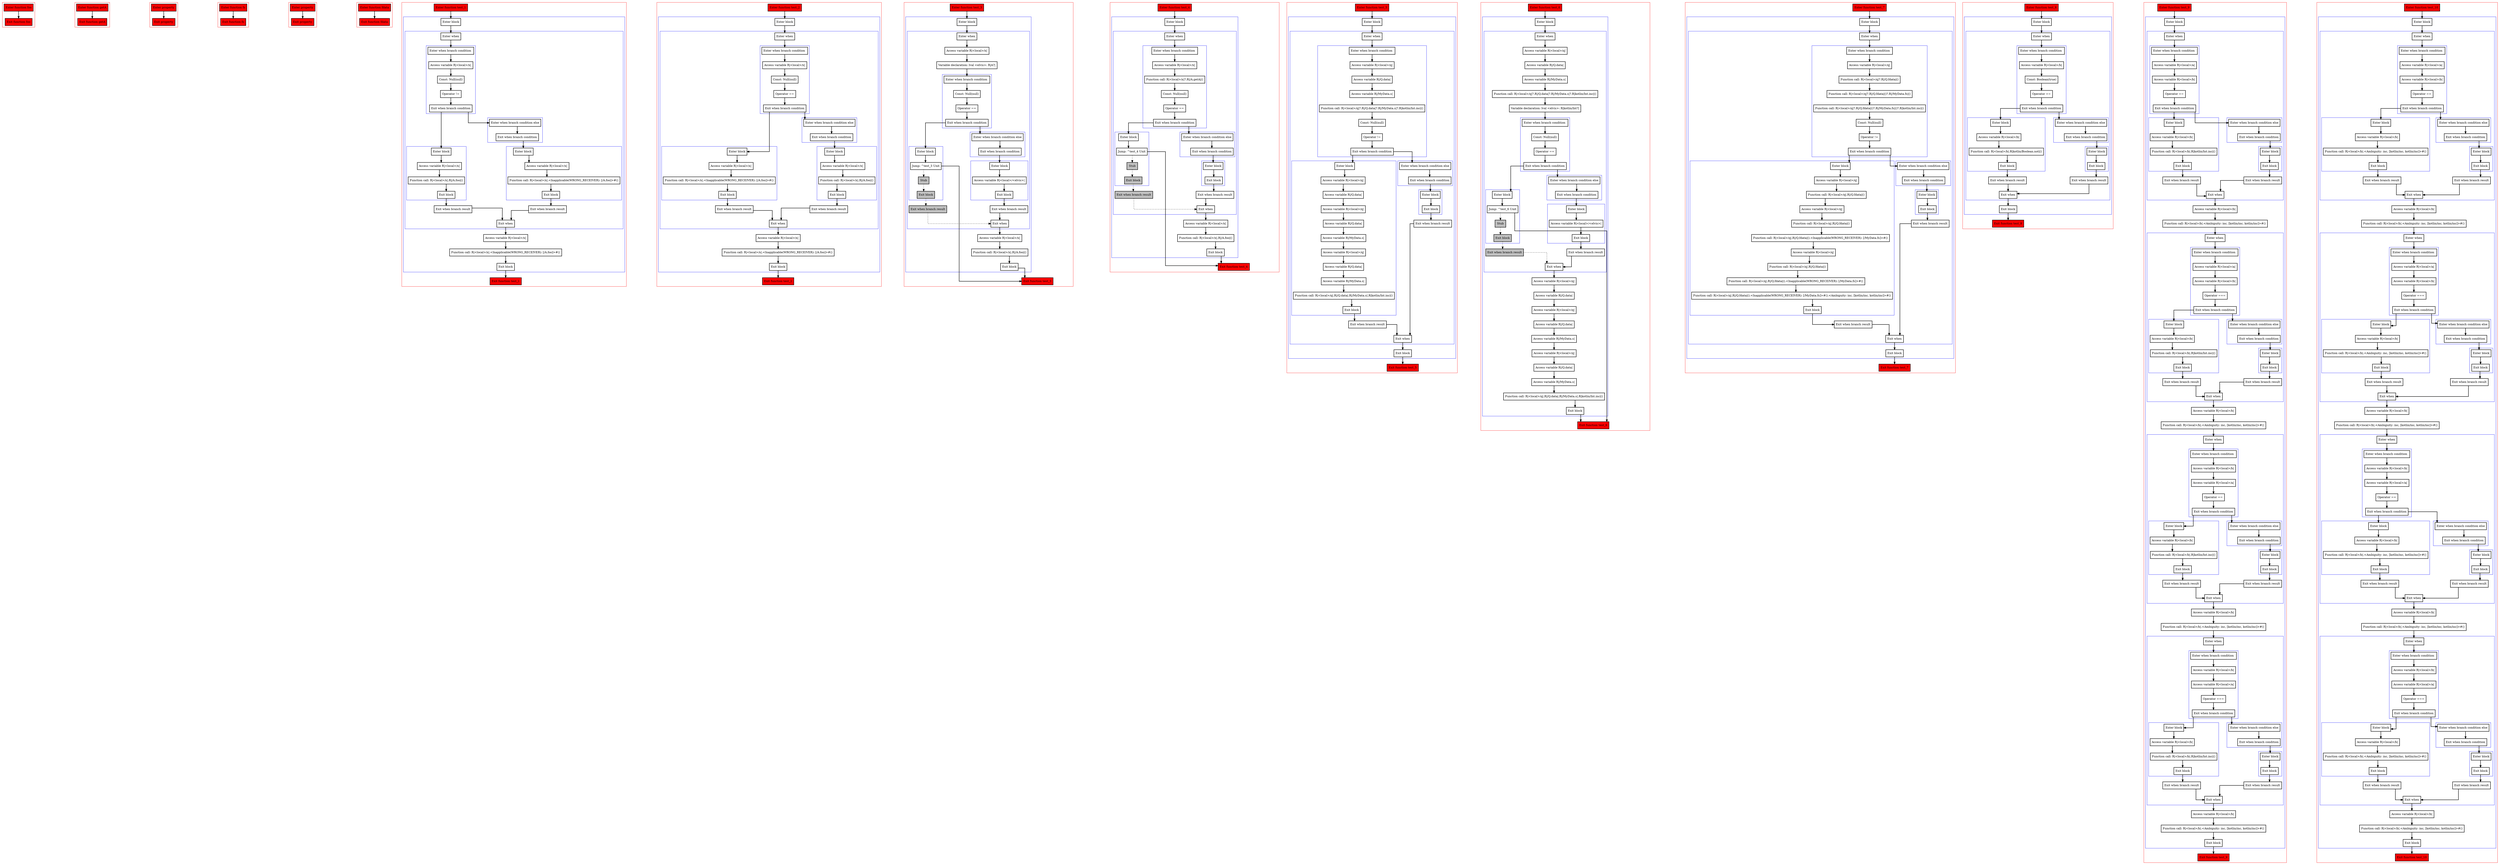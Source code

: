 digraph nullability_kt {
  graph [splines=ortho nodesep=3]
  node [shape=box penwidth=2]
  edge [penwidth=2]

  subgraph cluster_0 {
    color=red
    0 [label="Enter function foo" style="filled" fillcolor=red];
    1 [label="Exit function foo" style="filled" fillcolor=red];
  }

  0 -> {1};

  subgraph cluster_1 {
    color=red
    2 [label="Enter function getA" style="filled" fillcolor=red];
    3 [label="Exit function getA" style="filled" fillcolor=red];
  }

  2 -> {3};

  subgraph cluster_2 {
    color=red
    4 [label="Enter property" style="filled" fillcolor=red];
    5 [label="Exit property" style="filled" fillcolor=red];
  }

  4 -> {5};

  subgraph cluster_3 {
    color=red
    6 [label="Enter function fs" style="filled" fillcolor=red];
    7 [label="Exit function fs" style="filled" fillcolor=red];
  }

  6 -> {7};

  subgraph cluster_4 {
    color=red
    8 [label="Enter property" style="filled" fillcolor=red];
    9 [label="Exit property" style="filled" fillcolor=red];
  }

  8 -> {9};

  subgraph cluster_5 {
    color=red
    10 [label="Enter function fdata" style="filled" fillcolor=red];
    11 [label="Exit function fdata" style="filled" fillcolor=red];
  }

  10 -> {11};

  subgraph cluster_6 {
    color=red
    12 [label="Enter function test_1" style="filled" fillcolor=red];
    subgraph cluster_7 {
      color=blue
      13 [label="Enter block"];
      subgraph cluster_8 {
        color=blue
        14 [label="Enter when"];
        subgraph cluster_9 {
          color=blue
          15 [label="Enter when branch condition "];
          16 [label="Access variable R|<local>/x|"];
          17 [label="Const: Null(null)"];
          18 [label="Operator !="];
          19 [label="Exit when branch condition"];
        }
        subgraph cluster_10 {
          color=blue
          20 [label="Enter block"];
          21 [label="Access variable R|<local>/x|"];
          22 [label="Function call: R|<local>/x|.R|/A.foo|()"];
          23 [label="Exit block"];
        }
        24 [label="Exit when branch result"];
        subgraph cluster_11 {
          color=blue
          25 [label="Enter when branch condition else"];
          26 [label="Exit when branch condition"];
        }
        subgraph cluster_12 {
          color=blue
          27 [label="Enter block"];
          28 [label="Access variable R|<local>/x|"];
          29 [label="Function call: R|<local>/x|.<Inapplicable(WRONG_RECEIVER): [/A.foo]>#()"];
          30 [label="Exit block"];
        }
        31 [label="Exit when branch result"];
        32 [label="Exit when"];
      }
      33 [label="Access variable R|<local>/x|"];
      34 [label="Function call: R|<local>/x|.<Inapplicable(WRONG_RECEIVER): [/A.foo]>#()"];
      35 [label="Exit block"];
    }
    36 [label="Exit function test_1" style="filled" fillcolor=red];
  }

  12 -> {13};
  13 -> {14};
  14 -> {15};
  15 -> {16};
  16 -> {17};
  17 -> {18};
  18 -> {19};
  19 -> {20 25};
  20 -> {21};
  21 -> {22};
  22 -> {23};
  23 -> {24};
  24 -> {32};
  25 -> {26};
  26 -> {27};
  27 -> {28};
  28 -> {29};
  29 -> {30};
  30 -> {31};
  31 -> {32};
  32 -> {33};
  33 -> {34};
  34 -> {35};
  35 -> {36};

  subgraph cluster_13 {
    color=red
    37 [label="Enter function test_2" style="filled" fillcolor=red];
    subgraph cluster_14 {
      color=blue
      38 [label="Enter block"];
      subgraph cluster_15 {
        color=blue
        39 [label="Enter when"];
        subgraph cluster_16 {
          color=blue
          40 [label="Enter when branch condition "];
          41 [label="Access variable R|<local>/x|"];
          42 [label="Const: Null(null)"];
          43 [label="Operator =="];
          44 [label="Exit when branch condition"];
        }
        subgraph cluster_17 {
          color=blue
          45 [label="Enter block"];
          46 [label="Access variable R|<local>/x|"];
          47 [label="Function call: R|<local>/x|.<Inapplicable(WRONG_RECEIVER): [/A.foo]>#()"];
          48 [label="Exit block"];
        }
        49 [label="Exit when branch result"];
        subgraph cluster_18 {
          color=blue
          50 [label="Enter when branch condition else"];
          51 [label="Exit when branch condition"];
        }
        subgraph cluster_19 {
          color=blue
          52 [label="Enter block"];
          53 [label="Access variable R|<local>/x|"];
          54 [label="Function call: R|<local>/x|.R|/A.foo|()"];
          55 [label="Exit block"];
        }
        56 [label="Exit when branch result"];
        57 [label="Exit when"];
      }
      58 [label="Access variable R|<local>/x|"];
      59 [label="Function call: R|<local>/x|.<Inapplicable(WRONG_RECEIVER): [/A.foo]>#()"];
      60 [label="Exit block"];
    }
    61 [label="Exit function test_2" style="filled" fillcolor=red];
  }

  37 -> {38};
  38 -> {39};
  39 -> {40};
  40 -> {41};
  41 -> {42};
  42 -> {43};
  43 -> {44};
  44 -> {45 50};
  45 -> {46};
  46 -> {47};
  47 -> {48};
  48 -> {49};
  49 -> {57};
  50 -> {51};
  51 -> {52};
  52 -> {53};
  53 -> {54};
  54 -> {55};
  55 -> {56};
  56 -> {57};
  57 -> {58};
  58 -> {59};
  59 -> {60};
  60 -> {61};

  subgraph cluster_20 {
    color=red
    62 [label="Enter function test_3" style="filled" fillcolor=red];
    subgraph cluster_21 {
      color=blue
      63 [label="Enter block"];
      subgraph cluster_22 {
        color=blue
        64 [label="Enter when"];
        65 [label="Access variable R|<local>/x|"];
        66 [label="Variable declaration: lval <elvis>: R|A?|"];
        subgraph cluster_23 {
          color=blue
          67 [label="Enter when branch condition "];
          68 [label="Const: Null(null)"];
          69 [label="Operator =="];
          70 [label="Exit when branch condition"];
        }
        subgraph cluster_24 {
          color=blue
          71 [label="Enter block"];
          72 [label="Jump: ^test_3 Unit"];
          73 [label="Stub" style="filled" fillcolor=gray];
          74 [label="Exit block" style="filled" fillcolor=gray];
        }
        75 [label="Exit when branch result" style="filled" fillcolor=gray];
        subgraph cluster_25 {
          color=blue
          76 [label="Enter when branch condition else"];
          77 [label="Exit when branch condition"];
        }
        subgraph cluster_26 {
          color=blue
          78 [label="Enter block"];
          79 [label="Access variable R|<local>/<elvis>|"];
          80 [label="Exit block"];
        }
        81 [label="Exit when branch result"];
        82 [label="Exit when"];
      }
      83 [label="Access variable R|<local>/x|"];
      84 [label="Function call: R|<local>/x|.R|/A.foo|()"];
      85 [label="Exit block"];
    }
    86 [label="Exit function test_3" style="filled" fillcolor=red];
  }

  62 -> {63};
  63 -> {64};
  64 -> {65};
  65 -> {66};
  66 -> {67};
  67 -> {68};
  68 -> {69};
  69 -> {70};
  70 -> {71 76};
  71 -> {72};
  72 -> {86};
  72 -> {73} [style=dotted];
  73 -> {74} [style=dotted];
  74 -> {75} [style=dotted];
  75 -> {82} [style=dotted];
  76 -> {77};
  77 -> {78};
  78 -> {79};
  79 -> {80};
  80 -> {81};
  81 -> {82};
  82 -> {83};
  83 -> {84};
  84 -> {85};
  85 -> {86};

  subgraph cluster_27 {
    color=red
    87 [label="Enter function test_4" style="filled" fillcolor=red];
    subgraph cluster_28 {
      color=blue
      88 [label="Enter block"];
      subgraph cluster_29 {
        color=blue
        89 [label="Enter when"];
        subgraph cluster_30 {
          color=blue
          90 [label="Enter when branch condition "];
          91 [label="Access variable R|<local>/x|"];
          92 [label="Function call: R|<local>/x|?.R|/A.getA|()"];
          93 [label="Const: Null(null)"];
          94 [label="Operator =="];
          95 [label="Exit when branch condition"];
        }
        subgraph cluster_31 {
          color=blue
          96 [label="Enter block"];
          97 [label="Jump: ^test_4 Unit"];
          98 [label="Stub" style="filled" fillcolor=gray];
          99 [label="Exit block" style="filled" fillcolor=gray];
        }
        100 [label="Exit when branch result" style="filled" fillcolor=gray];
        subgraph cluster_32 {
          color=blue
          101 [label="Enter when branch condition else"];
          102 [label="Exit when branch condition"];
        }
        subgraph cluster_33 {
          color=blue
          103 [label="Enter block"];
          104 [label="Exit block"];
        }
        105 [label="Exit when branch result"];
        106 [label="Exit when"];
      }
      107 [label="Access variable R|<local>/x|"];
      108 [label="Function call: R|<local>/x|.R|/A.foo|()"];
      109 [label="Exit block"];
    }
    110 [label="Exit function test_4" style="filled" fillcolor=red];
  }

  87 -> {88};
  88 -> {89};
  89 -> {90};
  90 -> {91};
  91 -> {92};
  92 -> {93};
  93 -> {94};
  94 -> {95};
  95 -> {96 101};
  96 -> {97};
  97 -> {110};
  97 -> {98} [style=dotted];
  98 -> {99} [style=dotted];
  99 -> {100} [style=dotted];
  100 -> {106} [style=dotted];
  101 -> {102};
  102 -> {103};
  103 -> {104};
  104 -> {105};
  105 -> {106};
  106 -> {107};
  107 -> {108};
  108 -> {109};
  109 -> {110};

  subgraph cluster_34 {
    color=red
    111 [label="Enter function test_5" style="filled" fillcolor=red];
    subgraph cluster_35 {
      color=blue
      112 [label="Enter block"];
      subgraph cluster_36 {
        color=blue
        113 [label="Enter when"];
        subgraph cluster_37 {
          color=blue
          114 [label="Enter when branch condition "];
          115 [label="Access variable R|<local>/q|"];
          116 [label="Access variable R|/Q.data|"];
          117 [label="Access variable R|/MyData.s|"];
          118 [label="Function call: R|<local>/q|?.R|/Q.data|?.R|/MyData.s|?.R|kotlin/Int.inc|()"];
          119 [label="Const: Null(null)"];
          120 [label="Operator !="];
          121 [label="Exit when branch condition"];
        }
        subgraph cluster_38 {
          color=blue
          122 [label="Enter block"];
          123 [label="Access variable R|<local>/q|"];
          124 [label="Access variable R|/Q.data|"];
          125 [label="Access variable R|<local>/q|"];
          126 [label="Access variable R|/Q.data|"];
          127 [label="Access variable R|/MyData.s|"];
          128 [label="Access variable R|<local>/q|"];
          129 [label="Access variable R|/Q.data|"];
          130 [label="Access variable R|/MyData.s|"];
          131 [label="Function call: R|<local>/q|.R|/Q.data|.R|/MyData.s|.R|kotlin/Int.inc|()"];
          132 [label="Exit block"];
        }
        133 [label="Exit when branch result"];
        subgraph cluster_39 {
          color=blue
          134 [label="Enter when branch condition else"];
          135 [label="Exit when branch condition"];
        }
        subgraph cluster_40 {
          color=blue
          136 [label="Enter block"];
          137 [label="Exit block"];
        }
        138 [label="Exit when branch result"];
        139 [label="Exit when"];
      }
      140 [label="Exit block"];
    }
    141 [label="Exit function test_5" style="filled" fillcolor=red];
  }

  111 -> {112};
  112 -> {113};
  113 -> {114};
  114 -> {115};
  115 -> {116};
  116 -> {117};
  117 -> {118};
  118 -> {119};
  119 -> {120};
  120 -> {121};
  121 -> {122 134};
  122 -> {123};
  123 -> {124};
  124 -> {125};
  125 -> {126};
  126 -> {127};
  127 -> {128};
  128 -> {129};
  129 -> {130};
  130 -> {131};
  131 -> {132};
  132 -> {133};
  133 -> {139};
  134 -> {135};
  135 -> {136};
  136 -> {137};
  137 -> {138};
  138 -> {139};
  139 -> {140};
  140 -> {141};

  subgraph cluster_41 {
    color=red
    142 [label="Enter function test_6" style="filled" fillcolor=red];
    subgraph cluster_42 {
      color=blue
      143 [label="Enter block"];
      subgraph cluster_43 {
        color=blue
        144 [label="Enter when"];
        145 [label="Access variable R|<local>/q|"];
        146 [label="Access variable R|/Q.data|"];
        147 [label="Access variable R|/MyData.s|"];
        148 [label="Function call: R|<local>/q|?.R|/Q.data|?.R|/MyData.s|?.R|kotlin/Int.inc|()"];
        149 [label="Variable declaration: lval <elvis>: R|kotlin/Int?|"];
        subgraph cluster_44 {
          color=blue
          150 [label="Enter when branch condition "];
          151 [label="Const: Null(null)"];
          152 [label="Operator =="];
          153 [label="Exit when branch condition"];
        }
        subgraph cluster_45 {
          color=blue
          154 [label="Enter block"];
          155 [label="Jump: ^test_6 Unit"];
          156 [label="Stub" style="filled" fillcolor=gray];
          157 [label="Exit block" style="filled" fillcolor=gray];
        }
        158 [label="Exit when branch result" style="filled" fillcolor=gray];
        subgraph cluster_46 {
          color=blue
          159 [label="Enter when branch condition else"];
          160 [label="Exit when branch condition"];
        }
        subgraph cluster_47 {
          color=blue
          161 [label="Enter block"];
          162 [label="Access variable R|<local>/<elvis>|"];
          163 [label="Exit block"];
        }
        164 [label="Exit when branch result"];
        165 [label="Exit when"];
      }
      166 [label="Access variable R|<local>/q|"];
      167 [label="Access variable R|/Q.data|"];
      168 [label="Access variable R|<local>/q|"];
      169 [label="Access variable R|/Q.data|"];
      170 [label="Access variable R|/MyData.s|"];
      171 [label="Access variable R|<local>/q|"];
      172 [label="Access variable R|/Q.data|"];
      173 [label="Access variable R|/MyData.s|"];
      174 [label="Function call: R|<local>/q|.R|/Q.data|.R|/MyData.s|.R|kotlin/Int.inc|()"];
      175 [label="Exit block"];
    }
    176 [label="Exit function test_6" style="filled" fillcolor=red];
  }

  142 -> {143};
  143 -> {144};
  144 -> {145};
  145 -> {146};
  146 -> {147};
  147 -> {148};
  148 -> {149};
  149 -> {150};
  150 -> {151};
  151 -> {152};
  152 -> {153};
  153 -> {154 159};
  154 -> {155};
  155 -> {176};
  155 -> {156} [style=dotted];
  156 -> {157} [style=dotted];
  157 -> {158} [style=dotted];
  158 -> {165} [style=dotted];
  159 -> {160};
  160 -> {161};
  161 -> {162};
  162 -> {163};
  163 -> {164};
  164 -> {165};
  165 -> {166};
  166 -> {167};
  167 -> {168};
  168 -> {169};
  169 -> {170};
  170 -> {171};
  171 -> {172};
  172 -> {173};
  173 -> {174};
  174 -> {175};
  175 -> {176};

  subgraph cluster_48 {
    color=red
    177 [label="Enter function test_7" style="filled" fillcolor=red];
    subgraph cluster_49 {
      color=blue
      178 [label="Enter block"];
      subgraph cluster_50 {
        color=blue
        179 [label="Enter when"];
        subgraph cluster_51 {
          color=blue
          180 [label="Enter when branch condition "];
          181 [label="Access variable R|<local>/q|"];
          182 [label="Function call: R|<local>/q|?.R|/Q.fdata|()"];
          183 [label="Function call: R|<local>/q|?.R|/Q.fdata|()?.R|/MyData.fs|()"];
          184 [label="Function call: R|<local>/q|?.R|/Q.fdata|()?.R|/MyData.fs|()?.R|kotlin/Int.inc|()"];
          185 [label="Const: Null(null)"];
          186 [label="Operator !="];
          187 [label="Exit when branch condition"];
        }
        subgraph cluster_52 {
          color=blue
          188 [label="Enter block"];
          189 [label="Access variable R|<local>/q|"];
          190 [label="Function call: R|<local>/q|.R|/Q.fdata|()"];
          191 [label="Access variable R|<local>/q|"];
          192 [label="Function call: R|<local>/q|.R|/Q.fdata|()"];
          193 [label="Function call: R|<local>/q|.R|/Q.fdata|().<Inapplicable(WRONG_RECEIVER): [/MyData.fs]>#()"];
          194 [label="Access variable R|<local>/q|"];
          195 [label="Function call: R|<local>/q|.R|/Q.fdata|()"];
          196 [label="Function call: R|<local>/q|.R|/Q.fdata|().<Inapplicable(WRONG_RECEIVER): [/MyData.fs]>#()"];
          197 [label="Function call: R|<local>/q|.R|/Q.fdata|().<Inapplicable(WRONG_RECEIVER): [/MyData.fs]>#().<Ambiguity: inc, [kotlin/inc, kotlin/inc]>#()"];
          198 [label="Exit block"];
        }
        199 [label="Exit when branch result"];
        subgraph cluster_53 {
          color=blue
          200 [label="Enter when branch condition else"];
          201 [label="Exit when branch condition"];
        }
        subgraph cluster_54 {
          color=blue
          202 [label="Enter block"];
          203 [label="Exit block"];
        }
        204 [label="Exit when branch result"];
        205 [label="Exit when"];
      }
      206 [label="Exit block"];
    }
    207 [label="Exit function test_7" style="filled" fillcolor=red];
  }

  177 -> {178};
  178 -> {179};
  179 -> {180};
  180 -> {181};
  181 -> {182};
  182 -> {183};
  183 -> {184};
  184 -> {185};
  185 -> {186};
  186 -> {187};
  187 -> {188 200};
  188 -> {189};
  189 -> {190};
  190 -> {191};
  191 -> {192};
  192 -> {193};
  193 -> {194};
  194 -> {195};
  195 -> {196};
  196 -> {197};
  197 -> {198};
  198 -> {199};
  199 -> {205};
  200 -> {201};
  201 -> {202};
  202 -> {203};
  203 -> {204};
  204 -> {205};
  205 -> {206};
  206 -> {207};

  subgraph cluster_55 {
    color=red
    208 [label="Enter function test_8" style="filled" fillcolor=red];
    subgraph cluster_56 {
      color=blue
      209 [label="Enter block"];
      subgraph cluster_57 {
        color=blue
        210 [label="Enter when"];
        subgraph cluster_58 {
          color=blue
          211 [label="Enter when branch condition "];
          212 [label="Access variable R|<local>/b|"];
          213 [label="Const: Boolean(true)"];
          214 [label="Operator =="];
          215 [label="Exit when branch condition"];
        }
        subgraph cluster_59 {
          color=blue
          216 [label="Enter block"];
          217 [label="Access variable R|<local>/b|"];
          218 [label="Function call: R|<local>/b|.R|kotlin/Boolean.not|()"];
          219 [label="Exit block"];
        }
        220 [label="Exit when branch result"];
        subgraph cluster_60 {
          color=blue
          221 [label="Enter when branch condition else"];
          222 [label="Exit when branch condition"];
        }
        subgraph cluster_61 {
          color=blue
          223 [label="Enter block"];
          224 [label="Exit block"];
        }
        225 [label="Exit when branch result"];
        226 [label="Exit when"];
      }
      227 [label="Exit block"];
    }
    228 [label="Exit function test_8" style="filled" fillcolor=red];
  }

  208 -> {209};
  209 -> {210};
  210 -> {211};
  211 -> {212};
  212 -> {213};
  213 -> {214};
  214 -> {215};
  215 -> {216 221};
  216 -> {217};
  217 -> {218};
  218 -> {219};
  219 -> {220};
  220 -> {226};
  221 -> {222};
  222 -> {223};
  223 -> {224};
  224 -> {225};
  225 -> {226};
  226 -> {227};
  227 -> {228};

  subgraph cluster_62 {
    color=red
    229 [label="Enter function test_9" style="filled" fillcolor=red];
    subgraph cluster_63 {
      color=blue
      230 [label="Enter block"];
      subgraph cluster_64 {
        color=blue
        231 [label="Enter when"];
        subgraph cluster_65 {
          color=blue
          232 [label="Enter when branch condition "];
          233 [label="Access variable R|<local>/a|"];
          234 [label="Access variable R|<local>/b|"];
          235 [label="Operator =="];
          236 [label="Exit when branch condition"];
        }
        subgraph cluster_66 {
          color=blue
          237 [label="Enter block"];
          238 [label="Access variable R|<local>/b|"];
          239 [label="Function call: R|<local>/b|.R|kotlin/Int.inc|()"];
          240 [label="Exit block"];
        }
        241 [label="Exit when branch result"];
        subgraph cluster_67 {
          color=blue
          242 [label="Enter when branch condition else"];
          243 [label="Exit when branch condition"];
        }
        subgraph cluster_68 {
          color=blue
          244 [label="Enter block"];
          245 [label="Exit block"];
        }
        246 [label="Exit when branch result"];
        247 [label="Exit when"];
      }
      248 [label="Access variable R|<local>/b|"];
      249 [label="Function call: R|<local>/b|.<Ambiguity: inc, [kotlin/inc, kotlin/inc]>#()"];
      subgraph cluster_69 {
        color=blue
        250 [label="Enter when"];
        subgraph cluster_70 {
          color=blue
          251 [label="Enter when branch condition "];
          252 [label="Access variable R|<local>/a|"];
          253 [label="Access variable R|<local>/b|"];
          254 [label="Operator ==="];
          255 [label="Exit when branch condition"];
        }
        subgraph cluster_71 {
          color=blue
          256 [label="Enter block"];
          257 [label="Access variable R|<local>/b|"];
          258 [label="Function call: R|<local>/b|.R|kotlin/Int.inc|()"];
          259 [label="Exit block"];
        }
        260 [label="Exit when branch result"];
        subgraph cluster_72 {
          color=blue
          261 [label="Enter when branch condition else"];
          262 [label="Exit when branch condition"];
        }
        subgraph cluster_73 {
          color=blue
          263 [label="Enter block"];
          264 [label="Exit block"];
        }
        265 [label="Exit when branch result"];
        266 [label="Exit when"];
      }
      267 [label="Access variable R|<local>/b|"];
      268 [label="Function call: R|<local>/b|.<Ambiguity: inc, [kotlin/inc, kotlin/inc]>#()"];
      subgraph cluster_74 {
        color=blue
        269 [label="Enter when"];
        subgraph cluster_75 {
          color=blue
          270 [label="Enter when branch condition "];
          271 [label="Access variable R|<local>/b|"];
          272 [label="Access variable R|<local>/a|"];
          273 [label="Operator =="];
          274 [label="Exit when branch condition"];
        }
        subgraph cluster_76 {
          color=blue
          275 [label="Enter block"];
          276 [label="Access variable R|<local>/b|"];
          277 [label="Function call: R|<local>/b|.R|kotlin/Int.inc|()"];
          278 [label="Exit block"];
        }
        279 [label="Exit when branch result"];
        subgraph cluster_77 {
          color=blue
          280 [label="Enter when branch condition else"];
          281 [label="Exit when branch condition"];
        }
        subgraph cluster_78 {
          color=blue
          282 [label="Enter block"];
          283 [label="Exit block"];
        }
        284 [label="Exit when branch result"];
        285 [label="Exit when"];
      }
      286 [label="Access variable R|<local>/b|"];
      287 [label="Function call: R|<local>/b|.<Ambiguity: inc, [kotlin/inc, kotlin/inc]>#()"];
      subgraph cluster_79 {
        color=blue
        288 [label="Enter when"];
        subgraph cluster_80 {
          color=blue
          289 [label="Enter when branch condition "];
          290 [label="Access variable R|<local>/b|"];
          291 [label="Access variable R|<local>/a|"];
          292 [label="Operator ==="];
          293 [label="Exit when branch condition"];
        }
        subgraph cluster_81 {
          color=blue
          294 [label="Enter block"];
          295 [label="Access variable R|<local>/b|"];
          296 [label="Function call: R|<local>/b|.R|kotlin/Int.inc|()"];
          297 [label="Exit block"];
        }
        298 [label="Exit when branch result"];
        subgraph cluster_82 {
          color=blue
          299 [label="Enter when branch condition else"];
          300 [label="Exit when branch condition"];
        }
        subgraph cluster_83 {
          color=blue
          301 [label="Enter block"];
          302 [label="Exit block"];
        }
        303 [label="Exit when branch result"];
        304 [label="Exit when"];
      }
      305 [label="Access variable R|<local>/b|"];
      306 [label="Function call: R|<local>/b|.<Ambiguity: inc, [kotlin/inc, kotlin/inc]>#()"];
      307 [label="Exit block"];
    }
    308 [label="Exit function test_9" style="filled" fillcolor=red];
  }

  229 -> {230};
  230 -> {231};
  231 -> {232};
  232 -> {233};
  233 -> {234};
  234 -> {235};
  235 -> {236};
  236 -> {237 242};
  237 -> {238};
  238 -> {239};
  239 -> {240};
  240 -> {241};
  241 -> {247};
  242 -> {243};
  243 -> {244};
  244 -> {245};
  245 -> {246};
  246 -> {247};
  247 -> {248};
  248 -> {249};
  249 -> {250};
  250 -> {251};
  251 -> {252};
  252 -> {253};
  253 -> {254};
  254 -> {255};
  255 -> {256 261};
  256 -> {257};
  257 -> {258};
  258 -> {259};
  259 -> {260};
  260 -> {266};
  261 -> {262};
  262 -> {263};
  263 -> {264};
  264 -> {265};
  265 -> {266};
  266 -> {267};
  267 -> {268};
  268 -> {269};
  269 -> {270};
  270 -> {271};
  271 -> {272};
  272 -> {273};
  273 -> {274};
  274 -> {275 280};
  275 -> {276};
  276 -> {277};
  277 -> {278};
  278 -> {279};
  279 -> {285};
  280 -> {281};
  281 -> {282};
  282 -> {283};
  283 -> {284};
  284 -> {285};
  285 -> {286};
  286 -> {287};
  287 -> {288};
  288 -> {289};
  289 -> {290};
  290 -> {291};
  291 -> {292};
  292 -> {293};
  293 -> {294 299};
  294 -> {295};
  295 -> {296};
  296 -> {297};
  297 -> {298};
  298 -> {304};
  299 -> {300};
  300 -> {301};
  301 -> {302};
  302 -> {303};
  303 -> {304};
  304 -> {305};
  305 -> {306};
  306 -> {307};
  307 -> {308};

  subgraph cluster_84 {
    color=red
    309 [label="Enter function test_10" style="filled" fillcolor=red];
    subgraph cluster_85 {
      color=blue
      310 [label="Enter block"];
      subgraph cluster_86 {
        color=blue
        311 [label="Enter when"];
        subgraph cluster_87 {
          color=blue
          312 [label="Enter when branch condition "];
          313 [label="Access variable R|<local>/a|"];
          314 [label="Access variable R|<local>/b|"];
          315 [label="Operator =="];
          316 [label="Exit when branch condition"];
        }
        subgraph cluster_88 {
          color=blue
          317 [label="Enter block"];
          318 [label="Access variable R|<local>/b|"];
          319 [label="Function call: R|<local>/b|.<Ambiguity: inc, [kotlin/inc, kotlin/inc]>#()"];
          320 [label="Exit block"];
        }
        321 [label="Exit when branch result"];
        subgraph cluster_89 {
          color=blue
          322 [label="Enter when branch condition else"];
          323 [label="Exit when branch condition"];
        }
        subgraph cluster_90 {
          color=blue
          324 [label="Enter block"];
          325 [label="Exit block"];
        }
        326 [label="Exit when branch result"];
        327 [label="Exit when"];
      }
      328 [label="Access variable R|<local>/b|"];
      329 [label="Function call: R|<local>/b|.<Ambiguity: inc, [kotlin/inc, kotlin/inc]>#()"];
      subgraph cluster_91 {
        color=blue
        330 [label="Enter when"];
        subgraph cluster_92 {
          color=blue
          331 [label="Enter when branch condition "];
          332 [label="Access variable R|<local>/a|"];
          333 [label="Access variable R|<local>/b|"];
          334 [label="Operator ==="];
          335 [label="Exit when branch condition"];
        }
        subgraph cluster_93 {
          color=blue
          336 [label="Enter block"];
          337 [label="Access variable R|<local>/b|"];
          338 [label="Function call: R|<local>/b|.<Ambiguity: inc, [kotlin/inc, kotlin/inc]>#()"];
          339 [label="Exit block"];
        }
        340 [label="Exit when branch result"];
        subgraph cluster_94 {
          color=blue
          341 [label="Enter when branch condition else"];
          342 [label="Exit when branch condition"];
        }
        subgraph cluster_95 {
          color=blue
          343 [label="Enter block"];
          344 [label="Exit block"];
        }
        345 [label="Exit when branch result"];
        346 [label="Exit when"];
      }
      347 [label="Access variable R|<local>/b|"];
      348 [label="Function call: R|<local>/b|.<Ambiguity: inc, [kotlin/inc, kotlin/inc]>#()"];
      subgraph cluster_96 {
        color=blue
        349 [label="Enter when"];
        subgraph cluster_97 {
          color=blue
          350 [label="Enter when branch condition "];
          351 [label="Access variable R|<local>/b|"];
          352 [label="Access variable R|<local>/a|"];
          353 [label="Operator =="];
          354 [label="Exit when branch condition"];
        }
        subgraph cluster_98 {
          color=blue
          355 [label="Enter block"];
          356 [label="Access variable R|<local>/b|"];
          357 [label="Function call: R|<local>/b|.<Ambiguity: inc, [kotlin/inc, kotlin/inc]>#()"];
          358 [label="Exit block"];
        }
        359 [label="Exit when branch result"];
        subgraph cluster_99 {
          color=blue
          360 [label="Enter when branch condition else"];
          361 [label="Exit when branch condition"];
        }
        subgraph cluster_100 {
          color=blue
          362 [label="Enter block"];
          363 [label="Exit block"];
        }
        364 [label="Exit when branch result"];
        365 [label="Exit when"];
      }
      366 [label="Access variable R|<local>/b|"];
      367 [label="Function call: R|<local>/b|.<Ambiguity: inc, [kotlin/inc, kotlin/inc]>#()"];
      subgraph cluster_101 {
        color=blue
        368 [label="Enter when"];
        subgraph cluster_102 {
          color=blue
          369 [label="Enter when branch condition "];
          370 [label="Access variable R|<local>/b|"];
          371 [label="Access variable R|<local>/a|"];
          372 [label="Operator ==="];
          373 [label="Exit when branch condition"];
        }
        subgraph cluster_103 {
          color=blue
          374 [label="Enter block"];
          375 [label="Access variable R|<local>/b|"];
          376 [label="Function call: R|<local>/b|.<Ambiguity: inc, [kotlin/inc, kotlin/inc]>#()"];
          377 [label="Exit block"];
        }
        378 [label="Exit when branch result"];
        subgraph cluster_104 {
          color=blue
          379 [label="Enter when branch condition else"];
          380 [label="Exit when branch condition"];
        }
        subgraph cluster_105 {
          color=blue
          381 [label="Enter block"];
          382 [label="Exit block"];
        }
        383 [label="Exit when branch result"];
        384 [label="Exit when"];
      }
      385 [label="Access variable R|<local>/b|"];
      386 [label="Function call: R|<local>/b|.<Ambiguity: inc, [kotlin/inc, kotlin/inc]>#()"];
      387 [label="Exit block"];
    }
    388 [label="Exit function test_10" style="filled" fillcolor=red];
  }

  309 -> {310};
  310 -> {311};
  311 -> {312};
  312 -> {313};
  313 -> {314};
  314 -> {315};
  315 -> {316};
  316 -> {317 322};
  317 -> {318};
  318 -> {319};
  319 -> {320};
  320 -> {321};
  321 -> {327};
  322 -> {323};
  323 -> {324};
  324 -> {325};
  325 -> {326};
  326 -> {327};
  327 -> {328};
  328 -> {329};
  329 -> {330};
  330 -> {331};
  331 -> {332};
  332 -> {333};
  333 -> {334};
  334 -> {335};
  335 -> {336 341};
  336 -> {337};
  337 -> {338};
  338 -> {339};
  339 -> {340};
  340 -> {346};
  341 -> {342};
  342 -> {343};
  343 -> {344};
  344 -> {345};
  345 -> {346};
  346 -> {347};
  347 -> {348};
  348 -> {349};
  349 -> {350};
  350 -> {351};
  351 -> {352};
  352 -> {353};
  353 -> {354};
  354 -> {355 360};
  355 -> {356};
  356 -> {357};
  357 -> {358};
  358 -> {359};
  359 -> {365};
  360 -> {361};
  361 -> {362};
  362 -> {363};
  363 -> {364};
  364 -> {365};
  365 -> {366};
  366 -> {367};
  367 -> {368};
  368 -> {369};
  369 -> {370};
  370 -> {371};
  371 -> {372};
  372 -> {373};
  373 -> {374 379};
  374 -> {375};
  375 -> {376};
  376 -> {377};
  377 -> {378};
  378 -> {384};
  379 -> {380};
  380 -> {381};
  381 -> {382};
  382 -> {383};
  383 -> {384};
  384 -> {385};
  385 -> {386};
  386 -> {387};
  387 -> {388};

}
